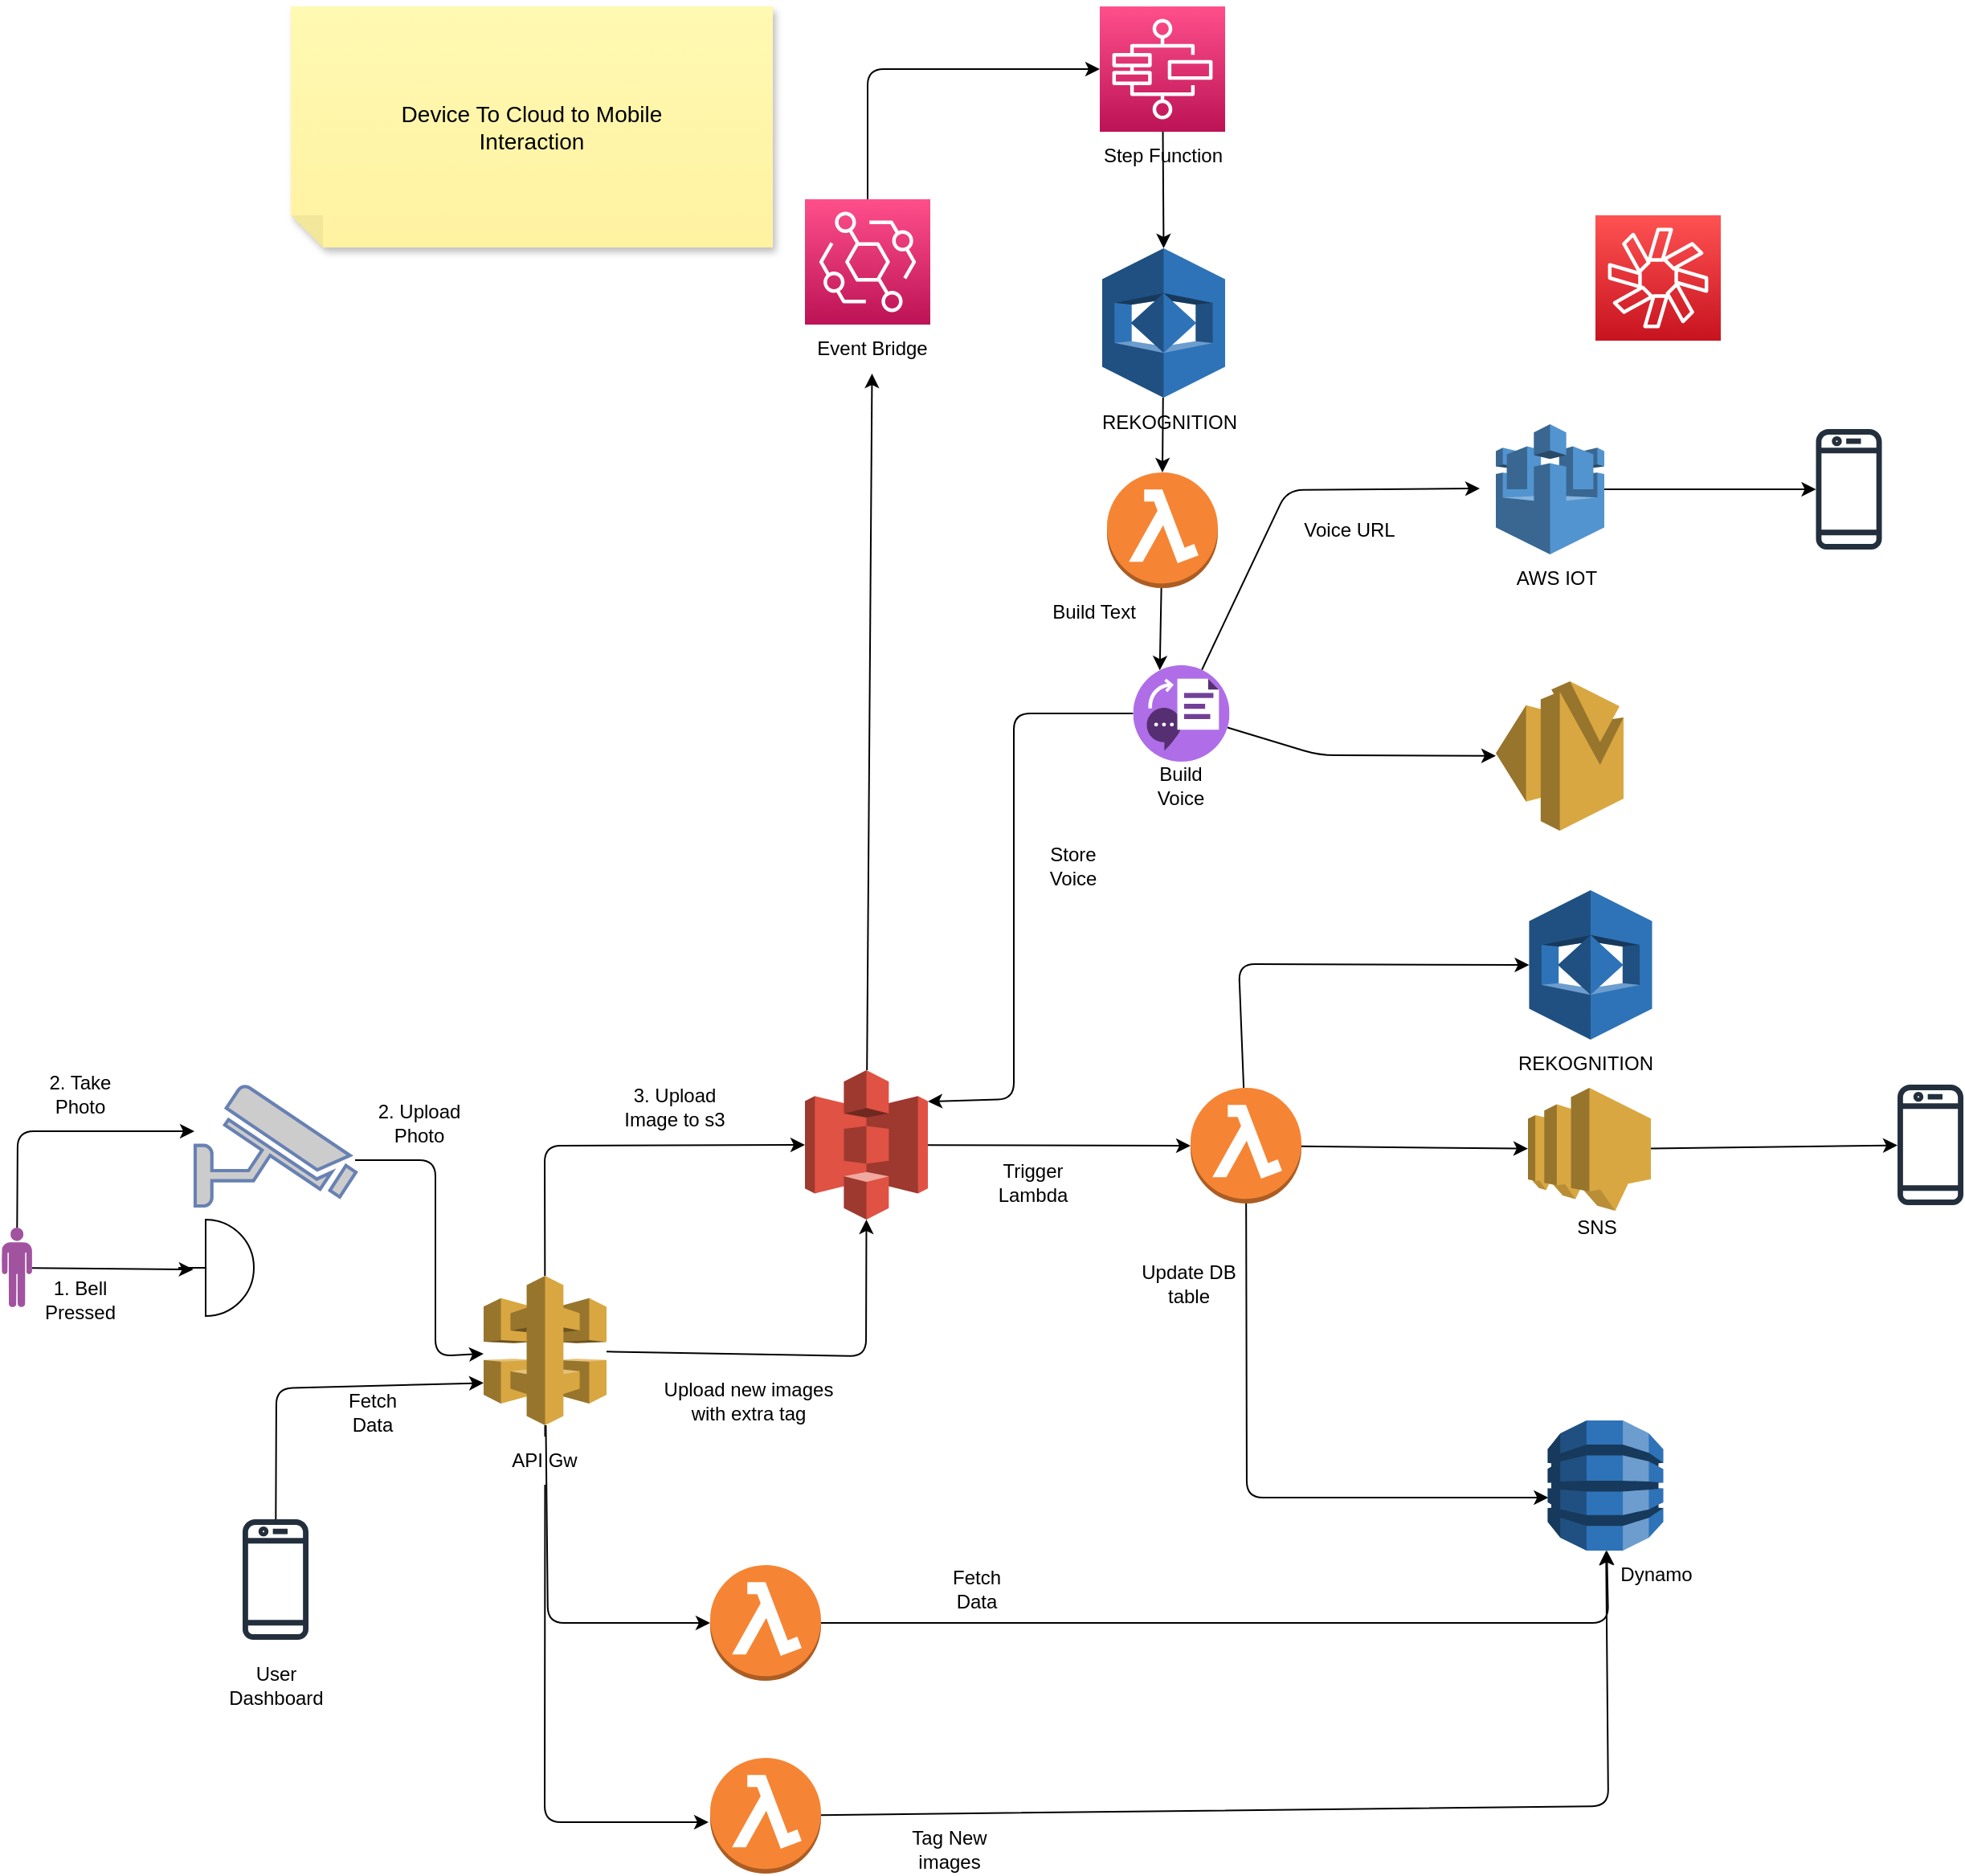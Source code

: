 <mxfile>
    <diagram id="WHO4TF-chFuAc2U6Xkzs" name="Page-1">
        <mxGraphModel dx="2048" dy="1524" grid="1" gridSize="10" guides="1" tooltips="1" connect="1" arrows="1" fold="1" page="1" pageScale="1" pageWidth="850" pageHeight="1100" math="0" shadow="0">
            <root>
                <mxCell id="0"/>
                <mxCell id="1" parent="0"/>
                <mxCell id="13" style="edgeStyle=none;html=1;" parent="1" target="4" edge="1">
                    <mxGeometry relative="1" as="geometry">
                        <mxPoint x="220" y="310" as="targetPoint"/>
                        <mxPoint x="170" y="178" as="sourcePoint"/>
                        <Array as="points">
                            <mxPoint x="220" y="178"/>
                            <mxPoint x="220" y="300"/>
                        </Array>
                    </mxGeometry>
                </mxCell>
                <mxCell id="2" value="" style="fontColor=#0066CC;verticalAlign=top;verticalLabelPosition=bottom;labelPosition=center;align=center;html=1;outlineConnect=0;fillColor=#CCCCCC;strokeColor=#6881B3;gradientColor=none;gradientDirection=north;strokeWidth=2;shape=mxgraph.networks.security_camera;" parent="1" vertex="1">
                    <mxGeometry x="70.5" y="131.5" width="100" height="75" as="geometry"/>
                </mxCell>
                <mxCell id="18" style="edgeStyle=none;html=1;entryX=0;entryY=0.717;entryDx=0;entryDy=0;entryPerimeter=0;" parent="1" source="3" target="4" edge="1">
                    <mxGeometry relative="1" as="geometry">
                        <Array as="points">
                            <mxPoint x="121" y="320"/>
                        </Array>
                    </mxGeometry>
                </mxCell>
                <mxCell id="3" value="" style="sketch=0;outlineConnect=0;fontColor=#232F3E;gradientColor=none;fillColor=#232F3D;strokeColor=none;dashed=0;verticalLabelPosition=bottom;verticalAlign=top;align=center;html=1;fontSize=12;fontStyle=0;aspect=fixed;pointerEvents=1;shape=mxgraph.aws4.mobile_client;" parent="1" vertex="1">
                    <mxGeometry x="100" y="400" width="41" height="78" as="geometry"/>
                </mxCell>
                <mxCell id="14" style="edgeStyle=none;html=1;entryX=0;entryY=0.5;entryDx=0;entryDy=0;entryPerimeter=0;" parent="1" source="4" target="5" edge="1">
                    <mxGeometry relative="1" as="geometry">
                        <mxPoint x="288.25" y="180" as="targetPoint"/>
                        <Array as="points">
                            <mxPoint x="288" y="169"/>
                        </Array>
                    </mxGeometry>
                </mxCell>
                <mxCell id="21" style="edgeStyle=none;html=1;entryX=0;entryY=0.5;entryDx=0;entryDy=0;entryPerimeter=0;" parent="1" source="4" target="9" edge="1">
                    <mxGeometry relative="1" as="geometry">
                        <Array as="points">
                            <mxPoint x="290" y="466"/>
                        </Array>
                    </mxGeometry>
                </mxCell>
                <mxCell id="22" style="edgeStyle=none;html=1;startArrow=none;" parent="1" source="34" edge="1">
                    <mxGeometry relative="1" as="geometry">
                        <mxPoint x="390" y="590" as="targetPoint"/>
                        <Array as="points">
                            <mxPoint x="288" y="590"/>
                        </Array>
                    </mxGeometry>
                </mxCell>
                <mxCell id="23" style="edgeStyle=none;html=1;entryX=0.5;entryY=1;entryDx=0;entryDy=0;entryPerimeter=0;" parent="1" source="4" target="5" edge="1">
                    <mxGeometry relative="1" as="geometry">
                        <Array as="points">
                            <mxPoint x="488" y="300"/>
                        </Array>
                    </mxGeometry>
                </mxCell>
                <mxCell id="4" value="" style="outlineConnect=0;dashed=0;verticalLabelPosition=bottom;verticalAlign=top;align=center;html=1;shape=mxgraph.aws3.api_gateway;fillColor=#D9A741;gradientColor=none;" parent="1" vertex="1">
                    <mxGeometry x="250" y="250" width="76.5" height="93" as="geometry"/>
                </mxCell>
                <mxCell id="15" style="edgeStyle=none;html=1;entryX=0;entryY=0.5;entryDx=0;entryDy=0;entryPerimeter=0;" parent="1" source="5" target="6" edge="1">
                    <mxGeometry relative="1" as="geometry"/>
                </mxCell>
                <mxCell id="49" style="edgeStyle=none;html=1;entryX=0.5;entryY=1;entryDx=0;entryDy=0;" parent="1" source="5" target="42" edge="1">
                    <mxGeometry relative="1" as="geometry"/>
                </mxCell>
                <mxCell id="5" value="" style="outlineConnect=0;dashed=0;verticalLabelPosition=bottom;verticalAlign=top;align=center;html=1;shape=mxgraph.aws3.s3;fillColor=#E05243;gradientColor=none;" parent="1" vertex="1">
                    <mxGeometry x="450" y="122" width="76.5" height="93" as="geometry"/>
                </mxCell>
                <mxCell id="16" style="edgeStyle=none;html=1;" parent="1" source="6" target="8" edge="1">
                    <mxGeometry relative="1" as="geometry"/>
                </mxCell>
                <mxCell id="45" style="edgeStyle=none;html=1;entryX=0.006;entryY=0.593;entryDx=0;entryDy=0;entryPerimeter=0;" parent="1" source="6" target="12" edge="1">
                    <mxGeometry relative="1" as="geometry">
                        <Array as="points">
                            <mxPoint x="725" y="388"/>
                        </Array>
                    </mxGeometry>
                </mxCell>
                <mxCell id="46" style="edgeStyle=none;html=1;entryX=0;entryY=0.5;entryDx=0;entryDy=0;entryPerimeter=0;" parent="1" source="6" target="7" edge="1">
                    <mxGeometry relative="1" as="geometry">
                        <Array as="points">
                            <mxPoint x="720" y="56"/>
                        </Array>
                    </mxGeometry>
                </mxCell>
                <mxCell id="6" value="" style="outlineConnect=0;dashed=0;verticalLabelPosition=bottom;verticalAlign=top;align=center;html=1;shape=mxgraph.aws3.lambda_function;fillColor=#F58534;gradientColor=none;" parent="1" vertex="1">
                    <mxGeometry x="690" y="133" width="69" height="72" as="geometry"/>
                </mxCell>
                <mxCell id="7" value="" style="outlineConnect=0;dashed=0;verticalLabelPosition=bottom;verticalAlign=top;align=center;html=1;shape=mxgraph.aws3.rekognition;fillColor=#2E73B8;gradientColor=none;" parent="1" vertex="1">
                    <mxGeometry x="900.75" y="10" width="76.5" height="93" as="geometry"/>
                </mxCell>
                <mxCell id="17" style="edgeStyle=none;html=1;" parent="1" source="8" target="11" edge="1">
                    <mxGeometry relative="1" as="geometry"/>
                </mxCell>
                <mxCell id="8" value="" style="outlineConnect=0;dashed=0;verticalLabelPosition=bottom;verticalAlign=top;align=center;html=1;shape=mxgraph.aws3.sns;fillColor=#D9A741;gradientColor=none;" parent="1" vertex="1">
                    <mxGeometry x="900" y="133" width="76.5" height="76.5" as="geometry"/>
                </mxCell>
                <mxCell id="24" style="edgeStyle=none;html=1;" parent="1" source="9" target="12" edge="1">
                    <mxGeometry relative="1" as="geometry">
                        <Array as="points">
                            <mxPoint x="950" y="466"/>
                        </Array>
                    </mxGeometry>
                </mxCell>
                <mxCell id="9" value="" style="outlineConnect=0;dashed=0;verticalLabelPosition=bottom;verticalAlign=top;align=center;html=1;shape=mxgraph.aws3.lambda_function;fillColor=#F58534;gradientColor=none;" parent="1" vertex="1">
                    <mxGeometry x="391" y="430" width="69" height="72" as="geometry"/>
                </mxCell>
                <mxCell id="25" style="edgeStyle=none;html=1;" parent="1" source="10" target="12" edge="1">
                    <mxGeometry relative="1" as="geometry">
                        <Array as="points">
                            <mxPoint x="950" y="580"/>
                        </Array>
                    </mxGeometry>
                </mxCell>
                <mxCell id="10" value="" style="outlineConnect=0;dashed=0;verticalLabelPosition=bottom;verticalAlign=top;align=center;html=1;shape=mxgraph.aws3.lambda_function;fillColor=#F58534;gradientColor=none;" parent="1" vertex="1">
                    <mxGeometry x="391" y="550" width="69" height="72" as="geometry"/>
                </mxCell>
                <mxCell id="11" value="" style="sketch=0;outlineConnect=0;fontColor=#232F3E;gradientColor=none;fillColor=#232F3D;strokeColor=none;dashed=0;verticalLabelPosition=bottom;verticalAlign=top;align=center;html=1;fontSize=12;fontStyle=0;aspect=fixed;pointerEvents=1;shape=mxgraph.aws4.mobile_client;" parent="1" vertex="1">
                    <mxGeometry x="1130" y="129.5" width="41" height="78" as="geometry"/>
                </mxCell>
                <mxCell id="12" value="" style="outlineConnect=0;dashed=0;verticalLabelPosition=bottom;verticalAlign=top;align=center;html=1;shape=mxgraph.aws3.dynamo_db;fillColor=#2E73B8;gradientColor=none;" parent="1" vertex="1">
                    <mxGeometry x="912.25" y="340" width="72" height="81" as="geometry"/>
                </mxCell>
                <mxCell id="27" value="" style="pointerEvents=1;verticalLabelPosition=bottom;shadow=0;dashed=0;align=center;html=1;verticalAlign=top;shape=mxgraph.electrical.electro-mechanical.bell;" parent="1" vertex="1">
                    <mxGeometry x="60" y="215" width="47" height="60" as="geometry"/>
                </mxCell>
                <mxCell id="29" style="edgeStyle=none;html=1;entryX=0.199;entryY=0.517;entryDx=0;entryDy=0;entryPerimeter=0;" parent="1" source="28" target="27" edge="1">
                    <mxGeometry relative="1" as="geometry"/>
                </mxCell>
                <mxCell id="31" style="edgeStyle=none;html=1;" parent="1" source="28" edge="1">
                    <mxGeometry relative="1" as="geometry">
                        <mxPoint x="70" y="160" as="targetPoint"/>
                        <Array as="points">
                            <mxPoint x="-40" y="160"/>
                        </Array>
                    </mxGeometry>
                </mxCell>
                <mxCell id="28" value="" style="verticalLabelPosition=bottom;sketch=0;html=1;fillColor=#A153A0;verticalAlign=top;align=center;pointerEvents=1;shape=mxgraph.cisco_safe.design.actor_2;" parent="1" vertex="1">
                    <mxGeometry x="-50" y="220" width="19" height="50" as="geometry"/>
                </mxCell>
                <mxCell id="30" value="1. Bell Pressed" style="text;strokeColor=none;align=center;fillColor=none;html=1;verticalAlign=middle;whiteSpace=wrap;rounded=0;" parent="1" vertex="1">
                    <mxGeometry x="-31" y="250" width="60" height="30" as="geometry"/>
                </mxCell>
                <mxCell id="32" value="2. Take Photo" style="text;strokeColor=none;align=center;fillColor=none;html=1;verticalAlign=middle;whiteSpace=wrap;rounded=0;" parent="1" vertex="1">
                    <mxGeometry x="-31" y="122" width="60" height="30" as="geometry"/>
                </mxCell>
                <mxCell id="33" value="2. Upload Photo" style="text;strokeColor=none;align=center;fillColor=none;html=1;verticalAlign=middle;whiteSpace=wrap;rounded=0;" parent="1" vertex="1">
                    <mxGeometry x="180" y="140" width="60" height="30" as="geometry"/>
                </mxCell>
                <mxCell id="35" value="" style="edgeStyle=none;html=1;endArrow=none;" parent="1" source="4" target="34" edge="1">
                    <mxGeometry relative="1" as="geometry">
                        <mxPoint x="390" y="590" as="targetPoint"/>
                        <mxPoint x="288.21" y="343" as="sourcePoint"/>
                        <Array as="points"/>
                    </mxGeometry>
                </mxCell>
                <mxCell id="34" value="API Gw" style="text;strokeColor=none;align=center;fillColor=none;html=1;verticalAlign=middle;whiteSpace=wrap;rounded=0;" parent="1" vertex="1">
                    <mxGeometry x="258.25" y="350" width="60" height="30" as="geometry"/>
                </mxCell>
                <mxCell id="36" value="3. Upload Image to s3" style="text;strokeColor=none;align=center;fillColor=none;html=1;verticalAlign=middle;whiteSpace=wrap;rounded=0;" parent="1" vertex="1">
                    <mxGeometry x="326.5" y="129.5" width="83.5" height="30.5" as="geometry"/>
                </mxCell>
                <mxCell id="37" value="Trigger Lambda" style="text;strokeColor=none;align=center;fillColor=none;html=1;verticalAlign=middle;whiteSpace=wrap;rounded=0;" parent="1" vertex="1">
                    <mxGeometry x="550" y="177" width="83.5" height="30.5" as="geometry"/>
                </mxCell>
                <mxCell id="44" style="edgeStyle=none;html=1;entryX=0;entryY=0.5;entryDx=0;entryDy=0;entryPerimeter=0;" parent="1" source="38" target="39" edge="1">
                    <mxGeometry relative="1" as="geometry">
                        <Array as="points">
                            <mxPoint x="489" y="-501"/>
                        </Array>
                    </mxGeometry>
                </mxCell>
                <mxCell id="38" value="" style="sketch=0;points=[[0,0,0],[0.25,0,0],[0.5,0,0],[0.75,0,0],[1,0,0],[0,1,0],[0.25,1,0],[0.5,1,0],[0.75,1,0],[1,1,0],[0,0.25,0],[0,0.5,0],[0,0.75,0],[1,0.25,0],[1,0.5,0],[1,0.75,0]];outlineConnect=0;fontColor=#232F3E;gradientColor=#FF4F8B;gradientDirection=north;fillColor=#BC1356;strokeColor=#ffffff;dashed=0;verticalLabelPosition=bottom;verticalAlign=top;align=center;html=1;fontSize=12;fontStyle=0;aspect=fixed;shape=mxgraph.aws4.resourceIcon;resIcon=mxgraph.aws4.eventbridge;" parent="1" vertex="1">
                    <mxGeometry x="450" y="-420" width="78" height="78" as="geometry"/>
                </mxCell>
                <mxCell id="53" style="edgeStyle=none;html=1;entryX=0.5;entryY=0;entryDx=0;entryDy=0;entryPerimeter=0;" parent="1" source="39" target="40" edge="1">
                    <mxGeometry relative="1" as="geometry"/>
                </mxCell>
                <mxCell id="39" value="" style="sketch=0;points=[[0,0,0],[0.25,0,0],[0.5,0,0],[0.75,0,0],[1,0,0],[0,1,0],[0.25,1,0],[0.5,1,0],[0.75,1,0],[1,1,0],[0,0.25,0],[0,0.5,0],[0,0.75,0],[1,0.25,0],[1,0.5,0],[1,0.75,0]];outlineConnect=0;fontColor=#232F3E;gradientColor=#FF4F8B;gradientDirection=north;fillColor=#BC1356;strokeColor=#ffffff;dashed=0;verticalLabelPosition=bottom;verticalAlign=top;align=center;html=1;fontSize=12;fontStyle=0;aspect=fixed;shape=mxgraph.aws4.resourceIcon;resIcon=mxgraph.aws4.step_functions;" parent="1" vertex="1">
                    <mxGeometry x="633.5" y="-540" width="78" height="78" as="geometry"/>
                </mxCell>
                <mxCell id="54" style="edgeStyle=none;html=1;entryX=0.5;entryY=0;entryDx=0;entryDy=0;entryPerimeter=0;" parent="1" source="40" target="41" edge="1">
                    <mxGeometry relative="1" as="geometry"/>
                </mxCell>
                <mxCell id="40" value="" style="outlineConnect=0;dashed=0;verticalLabelPosition=bottom;verticalAlign=top;align=center;html=1;shape=mxgraph.aws3.rekognition;fillColor=#2E73B8;gradientColor=none;" parent="1" vertex="1">
                    <mxGeometry x="635" y="-389.5" width="76.5" height="93" as="geometry"/>
                </mxCell>
                <mxCell id="55" style="edgeStyle=none;html=1;entryX=0.25;entryY=0;entryDx=0;entryDy=0;" parent="1" source="41" target="50" edge="1">
                    <mxGeometry relative="1" as="geometry"/>
                </mxCell>
                <mxCell id="41" value="" style="outlineConnect=0;dashed=0;verticalLabelPosition=bottom;verticalAlign=top;align=center;html=1;shape=mxgraph.aws3.lambda_function;fillColor=#F58534;gradientColor=none;" parent="1" vertex="1">
                    <mxGeometry x="638" y="-250" width="69" height="72" as="geometry"/>
                </mxCell>
                <mxCell id="42" value="Event Bridge" style="text;strokeColor=none;align=center;fillColor=none;html=1;verticalAlign=middle;whiteSpace=wrap;rounded=0;" parent="1" vertex="1">
                    <mxGeometry x="450" y="-342" width="83.5" height="30.5" as="geometry"/>
                </mxCell>
                <mxCell id="43" value="Step Function" style="text;strokeColor=none;align=center;fillColor=none;html=1;verticalAlign=middle;whiteSpace=wrap;rounded=0;" parent="1" vertex="1">
                    <mxGeometry x="630.75" y="-462" width="83.5" height="30.5" as="geometry"/>
                </mxCell>
                <mxCell id="47" value="SNS" style="text;strokeColor=none;align=center;fillColor=none;html=1;verticalAlign=middle;whiteSpace=wrap;rounded=0;" parent="1" vertex="1">
                    <mxGeometry x="900.75" y="205" width="83.5" height="30.5" as="geometry"/>
                </mxCell>
                <mxCell id="48" value="REKOGNITION" style="text;strokeColor=none;align=center;fillColor=none;html=1;verticalAlign=middle;whiteSpace=wrap;rounded=0;" parent="1" vertex="1">
                    <mxGeometry x="893.75" y="103" width="83.5" height="30.5" as="geometry"/>
                </mxCell>
                <mxCell id="52" style="edgeStyle=none;html=1;entryX=1;entryY=0.21;entryDx=0;entryDy=0;entryPerimeter=0;" parent="1" source="50" target="5" edge="1">
                    <mxGeometry relative="1" as="geometry">
                        <Array as="points">
                            <mxPoint x="580" y="-100"/>
                            <mxPoint x="580" y="140"/>
                        </Array>
                    </mxGeometry>
                </mxCell>
                <mxCell id="56" style="edgeStyle=none;html=1;" parent="1" source="50" edge="1">
                    <mxGeometry relative="1" as="geometry">
                        <mxPoint x="870" y="-240" as="targetPoint"/>
                        <Array as="points">
                            <mxPoint x="750" y="-239"/>
                        </Array>
                    </mxGeometry>
                </mxCell>
                <mxCell id="60" style="edgeStyle=none;html=1;" parent="1" source="50" target="57" edge="1">
                    <mxGeometry relative="1" as="geometry">
                        <Array as="points">
                            <mxPoint x="770" y="-74"/>
                        </Array>
                    </mxGeometry>
                </mxCell>
                <mxCell id="50" value="" style="aspect=fixed;perimeter=ellipsePerimeter;html=1;align=center;shadow=0;dashed=0;fontColor=#4277BB;labelBackgroundColor=#ffffff;fontSize=12;spacingTop=3;image;image=img/lib/ibm/miscellaneous/text_to_speech.svg;" parent="1" vertex="1">
                    <mxGeometry x="654.25" y="-130" width="60" height="60" as="geometry"/>
                </mxCell>
                <mxCell id="61" style="edgeStyle=none;html=1;" parent="1" source="51" target="59" edge="1">
                    <mxGeometry relative="1" as="geometry"/>
                </mxCell>
                <mxCell id="51" value="" style="outlineConnect=0;dashed=0;verticalLabelPosition=bottom;verticalAlign=top;align=center;html=1;shape=mxgraph.aws3.aws_iot;fillColor=#5294CF;gradientColor=none;" parent="1" vertex="1">
                    <mxGeometry x="880" y="-280" width="67.5" height="81" as="geometry"/>
                </mxCell>
                <mxCell id="57" value="" style="outlineConnect=0;dashed=0;verticalLabelPosition=bottom;verticalAlign=top;align=center;html=1;shape=mxgraph.aws3.ses;fillColor=#D9A741;gradientColor=none;" parent="1" vertex="1">
                    <mxGeometry x="880" y="-120" width="79.5" height="93" as="geometry"/>
                </mxCell>
                <mxCell id="59" value="" style="sketch=0;outlineConnect=0;fontColor=#232F3E;gradientColor=none;fillColor=#232F3D;strokeColor=none;dashed=0;verticalLabelPosition=bottom;verticalAlign=top;align=center;html=1;fontSize=12;fontStyle=0;aspect=fixed;pointerEvents=1;shape=mxgraph.aws4.mobile_client;" parent="1" vertex="1">
                    <mxGeometry x="1079.25" y="-278.5" width="41" height="78" as="geometry"/>
                </mxCell>
                <mxCell id="62" value="REKOGNITION" style="text;strokeColor=none;align=center;fillColor=none;html=1;verticalAlign=middle;whiteSpace=wrap;rounded=0;" parent="1" vertex="1">
                    <mxGeometry x="647" y="-296.5" width="60" height="30" as="geometry"/>
                </mxCell>
                <mxCell id="64" value="Build Text" style="text;strokeColor=none;align=center;fillColor=none;html=1;verticalAlign=middle;whiteSpace=wrap;rounded=0;" parent="1" vertex="1">
                    <mxGeometry x="600" y="-178" width="60" height="30" as="geometry"/>
                </mxCell>
                <mxCell id="66" value="Build Voice" style="text;strokeColor=none;align=center;fillColor=none;html=1;verticalAlign=middle;whiteSpace=wrap;rounded=0;" parent="1" vertex="1">
                    <mxGeometry x="654.25" y="-70" width="60" height="30" as="geometry"/>
                </mxCell>
                <mxCell id="67" value="Store Voice" style="text;strokeColor=none;align=center;fillColor=none;html=1;verticalAlign=middle;whiteSpace=wrap;rounded=0;" parent="1" vertex="1">
                    <mxGeometry x="587" y="-20" width="60" height="30" as="geometry"/>
                </mxCell>
                <mxCell id="68" value="Voice URL" style="text;strokeColor=none;align=center;fillColor=none;html=1;verticalAlign=middle;whiteSpace=wrap;rounded=0;" parent="1" vertex="1">
                    <mxGeometry x="759" y="-229" width="60" height="30" as="geometry"/>
                </mxCell>
                <mxCell id="69" value="AWS IOT" style="text;strokeColor=none;align=center;fillColor=none;html=1;verticalAlign=middle;whiteSpace=wrap;rounded=0;" parent="1" vertex="1">
                    <mxGeometry x="887.5" y="-199" width="60" height="30" as="geometry"/>
                </mxCell>
                <mxCell id="70" value="Update DB table" style="text;strokeColor=none;align=center;fillColor=none;html=1;verticalAlign=middle;whiteSpace=wrap;rounded=0;" parent="1" vertex="1">
                    <mxGeometry x="647" y="239.5" width="83.5" height="30.5" as="geometry"/>
                </mxCell>
                <mxCell id="73" value="User Dashboard" style="text;strokeColor=none;align=center;fillColor=none;html=1;verticalAlign=middle;whiteSpace=wrap;rounded=0;" parent="1" vertex="1">
                    <mxGeometry x="90.5" y="490" width="60" height="30" as="geometry"/>
                </mxCell>
                <mxCell id="74" value="Fetch Data" style="text;strokeColor=none;align=center;fillColor=none;html=1;verticalAlign=middle;whiteSpace=wrap;rounded=0;" parent="1" vertex="1">
                    <mxGeometry x="150.5" y="320" width="60" height="30" as="geometry"/>
                </mxCell>
                <mxCell id="75" value="Tag New images" style="text;strokeColor=none;align=center;fillColor=none;html=1;verticalAlign=middle;whiteSpace=wrap;rounded=0;" parent="1" vertex="1">
                    <mxGeometry x="510" y="592" width="60" height="30" as="geometry"/>
                </mxCell>
                <mxCell id="76" value="Fetch Data" style="text;strokeColor=none;align=center;fillColor=none;html=1;verticalAlign=middle;whiteSpace=wrap;rounded=0;" parent="1" vertex="1">
                    <mxGeometry x="526.5" y="430" width="60" height="30" as="geometry"/>
                </mxCell>
                <mxCell id="77" value="Dynamo" style="text;strokeColor=none;align=center;fillColor=none;html=1;verticalAlign=middle;whiteSpace=wrap;rounded=0;" parent="1" vertex="1">
                    <mxGeometry x="950" y="421" width="60" height="30" as="geometry"/>
                </mxCell>
                <mxCell id="78" value="Upload new images with extra tag" style="text;strokeColor=none;align=center;fillColor=none;html=1;verticalAlign=middle;whiteSpace=wrap;rounded=0;" parent="1" vertex="1">
                    <mxGeometry x="360" y="312.5" width="110" height="30.5" as="geometry"/>
                </mxCell>
                <mxCell id="79" value="" style="sketch=0;points=[[0,0,0],[0.25,0,0],[0.5,0,0],[0.75,0,0],[1,0,0],[0,1,0],[0.25,1,0],[0.5,1,0],[0.75,1,0],[1,1,0],[0,0.25,0],[0,0.5,0],[0,0.75,0],[1,0.25,0],[1,0.5,0],[1,0.75,0]];outlineConnect=0;fontColor=#232F3E;gradientColor=#FF5252;gradientDirection=north;fillColor=#C7131F;strokeColor=#ffffff;dashed=0;verticalLabelPosition=bottom;verticalAlign=top;align=center;html=1;fontSize=12;fontStyle=0;aspect=fixed;shape=mxgraph.aws4.resourceIcon;resIcon=mxgraph.aws4.chime;" parent="1" vertex="1">
                    <mxGeometry x="942" y="-410" width="78" height="78" as="geometry"/>
                </mxCell>
                <mxCell id="81" value="&lt;font style=&quot;font-size: 14px;&quot;&gt;Device To Cloud to Mobile&lt;br&gt;Interaction&lt;/font&gt;" style="shape=note;whiteSpace=wrap;html=1;backgroundOutline=1;fontColor=#000000;darkOpacity=0.05;fillColor=#FFF9B2;strokeColor=none;fillStyle=solid;direction=west;gradientDirection=north;gradientColor=#FFF2A1;shadow=1;size=20;pointerEvents=1;" vertex="1" parent="1">
                    <mxGeometry x="130" y="-540" width="300" height="150" as="geometry"/>
                </mxCell>
            </root>
        </mxGraphModel>
    </diagram>
</mxfile>